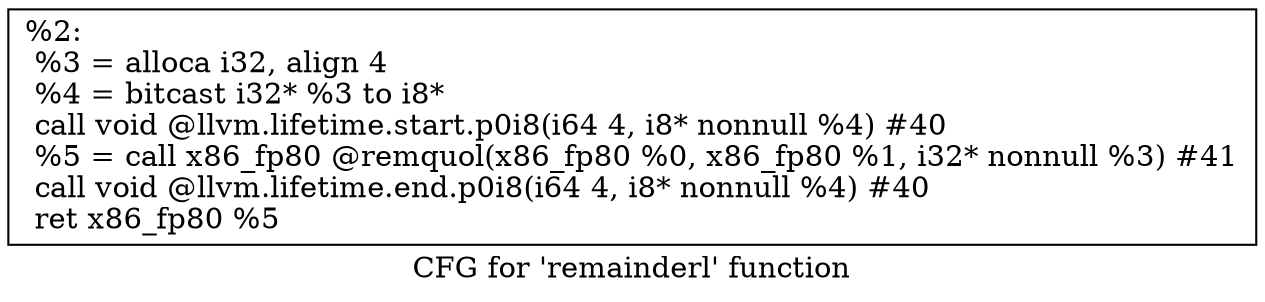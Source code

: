 digraph "CFG for 'remainderl' function" {
	label="CFG for 'remainderl' function";

	Node0x1922f40 [shape=record,label="{%2:\l  %3 = alloca i32, align 4\l  %4 = bitcast i32* %3 to i8*\l  call void @llvm.lifetime.start.p0i8(i64 4, i8* nonnull %4) #40\l  %5 = call x86_fp80 @remquol(x86_fp80 %0, x86_fp80 %1, i32* nonnull %3) #41\l  call void @llvm.lifetime.end.p0i8(i64 4, i8* nonnull %4) #40\l  ret x86_fp80 %5\l}"];
}
